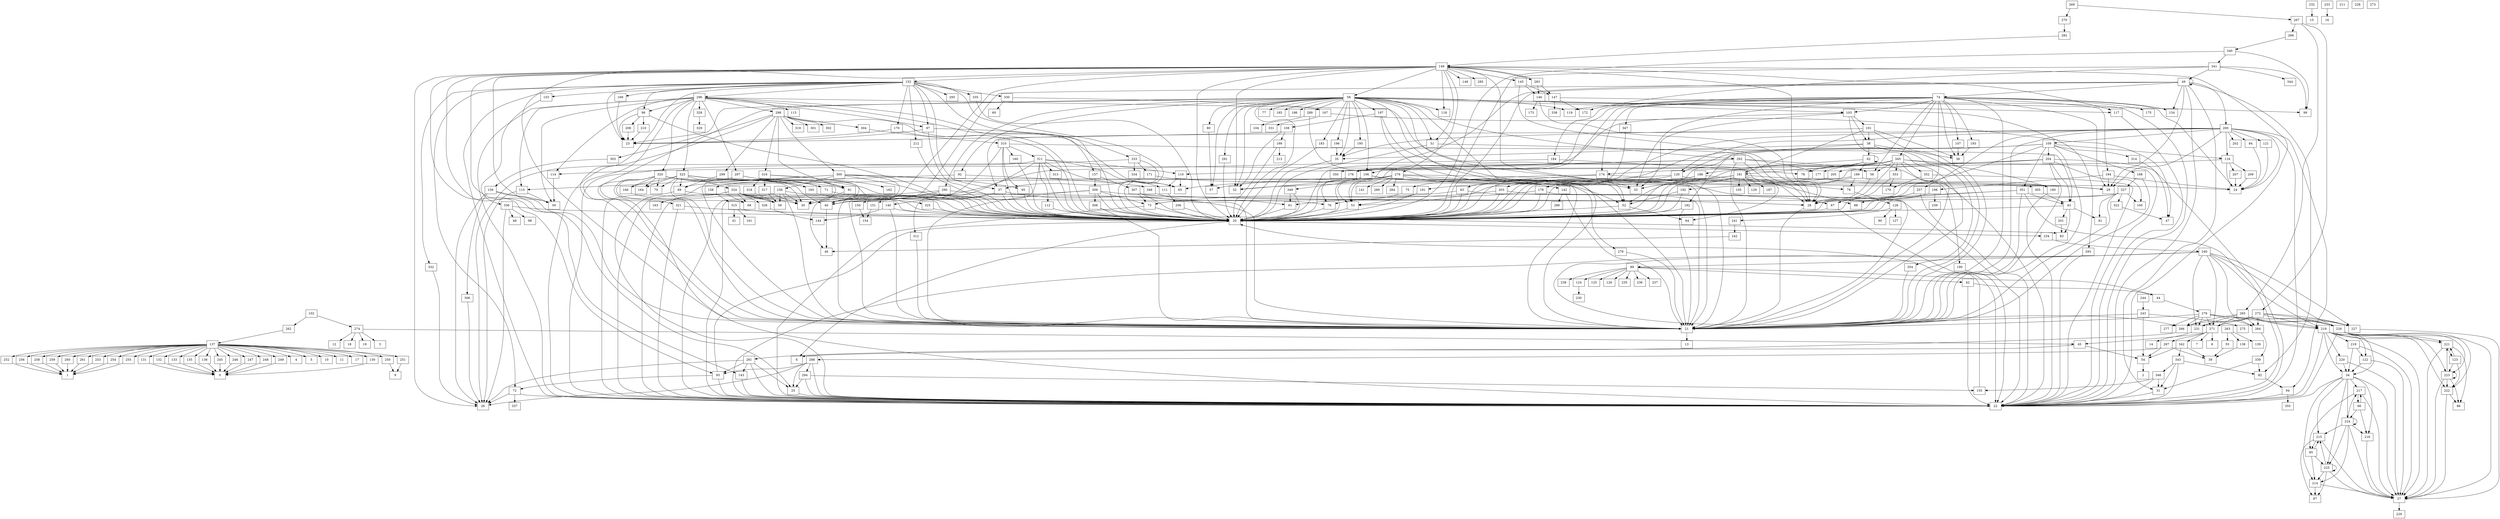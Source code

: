digraph "Call graph" {
node0 [shape=record, label="{0}"];
node1 [shape=record, label="{1}"];
node2 [shape=record, label="{2}"];
node3 [shape=record, label="{3}"];
node4 [shape=record, label="{4}"];
node5 [shape=record, label="{5}"];
node6 [shape=record, label="{6}"];
node7 [shape=record, label="{7}"];
node8 [shape=record, label="{8}"];
node9 [shape=record, label="{9}"];
node10 [shape=record, label="{10}"];
node11 [shape=record, label="{11}"];
node12 [shape=record, label="{12}"];
node13 [shape=record, label="{13}"];
node14 [shape=record, label="{14}"];
node15 [shape=record, label="{15}"];
node16 [shape=record, label="{16}"];
node17 [shape=record, label="{17}"];
node18 [shape=record, label="{18}"];
node19 [shape=record, label="{19}"];
node20 [shape=record, label="{20}"];
node21 [shape=record, label="{21}"];
node22 [shape=record, label="{22}"];
node23 [shape=record, label="{23}"];
node24 [shape=record, label="{24}"];
node25 [shape=record, label="{25}"];
node26 [shape=record, label="{26}"];
node27 [shape=record, label="{27}"];
node28 [shape=record, label="{28}"];
node29 [shape=record, label="{29}"];
node30 [shape=record, label="{30}"];
node31 [shape=record, label="{31}"];
node32 [shape=record, label="{32}"];
node33 [shape=record, label="{33}"];
node34 [shape=record, label="{34}"];
node35 [shape=record, label="{35}"];
node36 [shape=record, label="{36}"];
node37 [shape=record, label="{37}"];
node38 [shape=record, label="{38}"];
node39 [shape=record, label="{39}"];
node40 [shape=record, label="{40}"];
node41 [shape=record, label="{41}"];
node42 [shape=record, label="{42}"];
node43 [shape=record, label="{43}"];
node44 [shape=record, label="{44}"];
node45 [shape=record, label="{45}"];
node46 [shape=record, label="{46}"];
node47 [shape=record, label="{47}"];
node48 [shape=record, label="{48}"];
node49 [shape=record, label="{49}"];
node50 [shape=record, label="{50}"];
node51 [shape=record, label="{51}"];
node52 [shape=record, label="{52}"];
node53 [shape=record, label="{53}"];
node54 [shape=record, label="{54}"];
node55 [shape=record, label="{55}"];
node56 [shape=record, label="{56}"];
node57 [shape=record, label="{57}"];
node58 [shape=record, label="{58}"];
node59 [shape=record, label="{59}"];
node60 [shape=record, label="{60}"];
node61 [shape=record, label="{61}"];
node62 [shape=record, label="{62}"];
node63 [shape=record, label="{63}"];
node64 [shape=record, label="{64}"];
node65 [shape=record, label="{65}"];
node66 [shape=record, label="{66}"];
node67 [shape=record, label="{67}"];
node68 [shape=record, label="{68}"];
node69 [shape=record, label="{69}"];
node70 [shape=record, label="{70}"];
node71 [shape=record, label="{71}"];
node72 [shape=record, label="{72}"];
node73 [shape=record, label="{73}"];
node74 [shape=record, label="{74}"];
node75 [shape=record, label="{75}"];
node76 [shape=record, label="{76}"];
node77 [shape=record, label="{77}"];
node78 [shape=record, label="{78}"];
node79 [shape=record, label="{79}"];
node80 [shape=record, label="{80}"];
node81 [shape=record, label="{81}"];
node82 [shape=record, label="{82}"];
node83 [shape=record, label="{83}"];
node84 [shape=record, label="{84}"];
node85 [shape=record, label="{85}"];
node86 [shape=record, label="{86}"];
node87 [shape=record, label="{87}"];
node88 [shape=record, label="{88}"];
node89 [shape=record, label="{89}"];
node90 [shape=record, label="{90}"];
node91 [shape=record, label="{91}"];
node92 [shape=record, label="{92}"];
node93 [shape=record, label="{93}"];
node94 [shape=record, label="{94}"];
node95 [shape=record, label="{95}"];
node96 [shape=record, label="{96}"];
node97 [shape=record, label="{97}"];
node98 [shape=record, label="{98}"];
node99 [shape=record, label="{99}"];
node100 [shape=record, label="{100}"];
node101 [shape=record, label="{101}"];
node102 [shape=record, label="{102}"];
node103 [shape=record, label="{103}"];
node104 [shape=record, label="{104}"];
node105 [shape=record, label="{105}"];
node106 [shape=record, label="{106}"];
node107 [shape=record, label="{107}"];
node108 [shape=record, label="{108}"];
node109 [shape=record, label="{109}"];
node110 [shape=record, label="{110}"];
node111 [shape=record, label="{111}"];
node112 [shape=record, label="{112}"];
node113 [shape=record, label="{113}"];
node114 [shape=record, label="{114}"];
node115 [shape=record, label="{115}"];
node116 [shape=record, label="{116}"];
node117 [shape=record, label="{117}"];
node118 [shape=record, label="{118}"];
node119 [shape=record, label="{119}"];
node120 [shape=record, label="{120}"];
node121 [shape=record, label="{121}"];
node122 [shape=record, label="{122}"];
node123 [shape=record, label="{123}"];
node124 [shape=record, label="{124}"];
node125 [shape=record, label="{125}"];
node126 [shape=record, label="{126}"];
node127 [shape=record, label="{127}"];
node128 [shape=record, label="{128}"];
node129 [shape=record, label="{129}"];
node130 [shape=record, label="{130}"];
node131 [shape=record, label="{131}"];
node132 [shape=record, label="{132}"];
node133 [shape=record, label="{133}"];
node134 [shape=record, label="{134}"];
node135 [shape=record, label="{135}"];
node136 [shape=record, label="{136}"];
node137 [shape=record, label="{137}"];
node138 [shape=record, label="{138}"];
node139 [shape=record, label="{139}"];
node140 [shape=record, label="{140}"];
node141 [shape=record, label="{141}"];
node142 [shape=record, label="{142}"];
node143 [shape=record, label="{143}"];
node144 [shape=record, label="{144}"];
node145 [shape=record, label="{145}"];
node146 [shape=record, label="{146}"];
node147 [shape=record, label="{147}"];
node148 [shape=record, label="{148}"];
node149 [shape=record, label="{149}"];
node150 [shape=record, label="{150}"];
node151 [shape=record, label="{151}"];
node152 [shape=record, label="{152}"];
node153 [shape=record, label="{153}"];
node154 [shape=record, label="{154}"];
node155 [shape=record, label="{155}"];
node156 [shape=record, label="{156}"];
node157 [shape=record, label="{157}"];
node158 [shape=record, label="{158}"];
node159 [shape=record, label="{159}"];
node160 [shape=record, label="{160}"];
node161 [shape=record, label="{161}"];
node162 [shape=record, label="{162}"];
node163 [shape=record, label="{163}"];
node164 [shape=record, label="{164}"];
node165 [shape=record, label="{165}"];
node166 [shape=record, label="{166}"];
node167 [shape=record, label="{167}"];
node168 [shape=record, label="{168}"];
node169 [shape=record, label="{169}"];
node170 [shape=record, label="{170}"];
node171 [shape=record, label="{171}"];
node172 [shape=record, label="{172}"];
node173 [shape=record, label="{173}"];
node174 [shape=record, label="{174}"];
node175 [shape=record, label="{175}"];
node176 [shape=record, label="{176}"];
node177 [shape=record, label="{177}"];
node178 [shape=record, label="{178}"];
node179 [shape=record, label="{179}"];
node180 [shape=record, label="{180}"];
node181 [shape=record, label="{181}"];
node182 [shape=record, label="{182}"];
node183 [shape=record, label="{183}"];
node184 [shape=record, label="{184}"];
node185 [shape=record, label="{185}"];
node186 [shape=record, label="{186}"];
node187 [shape=record, label="{187}"];
node188 [shape=record, label="{188}"];
node189 [shape=record, label="{189}"];
node190 [shape=record, label="{190}"];
node191 [shape=record, label="{191}"];
node192 [shape=record, label="{192}"];
node193 [shape=record, label="{193}"];
node194 [shape=record, label="{194}"];
node195 [shape=record, label="{195}"];
node196 [shape=record, label="{196}"];
node197 [shape=record, label="{197}"];
node198 [shape=record, label="{198}"];
node199 [shape=record, label="{199}"];
node200 [shape=record, label="{200}"];
node201 [shape=record, label="{201}"];
node202 [shape=record, label="{202}"];
node203 [shape=record, label="{203}"];
node204 [shape=record, label="{204}"];
node205 [shape=record, label="{205}"];
node206 [shape=record, label="{206}"];
node207 [shape=record, label="{207}"];
node208 [shape=record, label="{208}"];
node209 [shape=record, label="{209}"];
node210 [shape=record, label="{210}"];
node211 [shape=record, label="{211}"];
node212 [shape=record, label="{212}"];
node213 [shape=record, label="{213}"];
node214 [shape=record, label="{214}"];
node215 [shape=record, label="{215}"];
node216 [shape=record, label="{216}"];
node217 [shape=record, label="{217}"];
node218 [shape=record, label="{218}"];
node219 [shape=record, label="{219}"];
node220 [shape=record, label="{220}"];
node221 [shape=record, label="{221}"];
node222 [shape=record, label="{222}"];
node223 [shape=record, label="{223}"];
node224 [shape=record, label="{224}"];
node225 [shape=record, label="{225}"];
node226 [shape=record, label="{226}"];
node227 [shape=record, label="{227}"];
node228 [shape=record, label="{228}"];
node229 [shape=record, label="{229}"];
node230 [shape=record, label="{230}"];
node231 [shape=record, label="{231}"];
node232 [shape=record, label="{232}"];
node233 [shape=record, label="{233}"];
node234 [shape=record, label="{234}"];
node235 [shape=record, label="{235}"];
node236 [shape=record, label="{236}"];
node237 [shape=record, label="{237}"];
node238 [shape=record, label="{238}"];
node239 [shape=record, label="{239}"];
node240 [shape=record, label="{240}"];
node241 [shape=record, label="{241}"];
node242 [shape=record, label="{242}"];
node243 [shape=record, label="{243}"];
node244 [shape=record, label="{244}"];
node245 [shape=record, label="{245}"];
node246 [shape=record, label="{246}"];
node247 [shape=record, label="{247}"];
node248 [shape=record, label="{248}"];
node249 [shape=record, label="{249}"];
node250 [shape=record, label="{250}"];
node251 [shape=record, label="{251}"];
node252 [shape=record, label="{252}"];
node253 [shape=record, label="{253}"];
node254 [shape=record, label="{254}"];
node255 [shape=record, label="{255}"];
node256 [shape=record, label="{256}"];
node257 [shape=record, label="{257}"];
node258 [shape=record, label="{258}"];
node259 [shape=record, label="{259}"];
node260 [shape=record, label="{260}"];
node261 [shape=record, label="{261}"];
node262 [shape=record, label="{262}"];
node263 [shape=record, label="{263}"];
node264 [shape=record, label="{264}"];
node265 [shape=record, label="{265}"];
node266 [shape=record, label="{266}"];
node267 [shape=record, label="{267}"];
node268 [shape=record, label="{268}"];
node269 [shape=record, label="{269}"];
node270 [shape=record, label="{270}"];
node271 [shape=record, label="{271}"];
node272 [shape=record, label="{272}"];
node273 [shape=record, label="{273}"];
node274 [shape=record, label="{274}"];
node275 [shape=record, label="{275}"];
node276 [shape=record, label="{276}"];
node277 [shape=record, label="{277}"];
node278 [shape=record, label="{278}"];
node279 [shape=record, label="{279}"];
node280 [shape=record, label="{280}"];
node281 [shape=record, label="{281}"];
node282 [shape=record, label="{282}"];
node283 [shape=record, label="{283}"];
node284 [shape=record, label="{284}"];
node285 [shape=record, label="{285}"];
node286 [shape=record, label="{286}"];
node287 [shape=record, label="{287}"];
node288 [shape=record, label="{288}"];
node289 [shape=record, label="{289}"];
node290 [shape=record, label="{290}"];
node291 [shape=record, label="{291}"];
node292 [shape=record, label="{292}"];
node293 [shape=record, label="{293}"];
node294 [shape=record, label="{294}"];
node295 [shape=record, label="{295}"];
node296 [shape=record, label="{296}"];
node297 [shape=record, label="{297}"];
node298 [shape=record, label="{298}"];
node299 [shape=record, label="{299}"];
node300 [shape=record, label="{300}"];
node301 [shape=record, label="{301}"];
node302 [shape=record, label="{302}"];
node303 [shape=record, label="{303}"];
node304 [shape=record, label="{304}"];
node305 [shape=record, label="{305}"];
node306 [shape=record, label="{306}"];
node307 [shape=record, label="{307}"];
node308 [shape=record, label="{308}"];
node309 [shape=record, label="{309}"];
node310 [shape=record, label="{310}"];
node311 [shape=record, label="{311}"];
node312 [shape=record, label="{312}"];
node313 [shape=record, label="{313}"];
node314 [shape=record, label="{314}"];
node315 [shape=record, label="{315}"];
node316 [shape=record, label="{316}"];
node317 [shape=record, label="{317}"];
node318 [shape=record, label="{318}"];
node319 [shape=record, label="{319}"];
node320 [shape=record, label="{320}"];
node321 [shape=record, label="{321}"];
node322 [shape=record, label="{322}"];
node323 [shape=record, label="{323}"];
node324 [shape=record, label="{324}"];
node325 [shape=record, label="{325}"];
node326 [shape=record, label="{326}"];
node327 [shape=record, label="{327}"];
node328 [shape=record, label="{328}"];
node329 [shape=record, label="{329}"];
node330 [shape=record, label="{330}"];
node331 [shape=record, label="{331}"];
node332 [shape=record, label="{332}"];
node333 [shape=record, label="{333}"];
node334 [shape=record, label="{334}"];
node335 [shape=record, label="{335}"];
node336 [shape=record, label="{336}"];
node337 [shape=record, label="{337}"];
node338 [shape=record, label="{338}"];
node339 [shape=record, label="{339}"];
node340 [shape=record, label="{340}"];
node341 [shape=record, label="{341}"];
node342 [shape=record, label="{342}"];
node343 [shape=record, label="{343}"];
node344 [shape=record, label="{344}"];
node345 [shape=record, label="{345}"];
node346 [shape=record, label="{346}"];
node347 [shape=record, label="{347}"];
node348 [shape=record, label="{348}"];
node349 [shape=record, label="{349}"];
node350 [shape=record, label="{350}"];
node351 [shape=record, label="{351}"];
node352 [shape=record, label="{352}"];
node353 [shape=record, label="{353}"];
node354 [shape=record, label="{354}"];
node355 [shape=record, label="{355}"];
node20 -> node6;

node20 -> node234;

node21 -> node13;

node25 -> node22;

node27 -> node229;

node28 -> node21;

node31 -> node22;

node34 -> node22;

node34 -> node27;

node34 -> node214;

node34 -> node215;

node34 -> node216;

node34 -> node217;

node34 -> node224;

node34 -> node225;

node35 -> node20;

node37 -> node20;

node37 -> node21;

node37 -> node140;

node37 -> node150;

node37 -> node151;

node38 -> node21;

node38 -> node35;

node38 -> node36;

node38 -> node62;

node38 -> node182;

node38 -> node354;

node40 -> node46;

node42 -> node22;

node42 -> node44;

node43 -> node20;

node43 -> node81;

node43 -> node83;

node43 -> node201;

node44 -> node276;

node45 -> node6;

node45 -> node54;

node49 -> node20;

node49 -> node22;

node49 -> node29;

node49 -> node31;

node49 -> node40;

node49 -> node49;

node49 -> node53;

node49 -> node74;

node49 -> node82;

node49 -> node134;

node49 -> node200;

node51 -> node20;

node51 -> node28;

node52 -> node20;

node52 -> node64;

node53 -> node20;

node54 -> node2;

node55 -> node39;

node56 -> node28;

node58 -> node20;

node58 -> node21;

node58 -> node22;

node58 -> node23;

node58 -> node32;

node58 -> node33;

node58 -> node35;

node58 -> node51;

node58 -> node52;

node58 -> node57;

node58 -> node77;

node58 -> node80;

node58 -> node92;

node58 -> node103;

node58 -> node106;

node58 -> node117;

node58 -> node118;

node58 -> node119;

node58 -> node183;

node58 -> node185;

node58 -> node186;

node58 -> node195;

node58 -> node196;

node58 -> node197;

node58 -> node289;

node58 -> node290;

node58 -> node291;

node58 -> node292;

node58 -> node293;

node61 -> node20;

node62 -> node22;

node62 -> node62;

node62 -> node78;

node62 -> node181;

node62 -> node188;

node62 -> node189;

node63 -> node20;

node63 -> node22;

node63 -> node40;

node66 -> node216;

node66 -> node217;

node66 -> node224;

node67 -> node20;

node67 -> node22;

node69 -> node20;

node69 -> node22;

node71 -> node20;

node72 -> node22;

node72 -> node26;

node72 -> node337;

node73 -> node20;

node73 -> node22;

node74 -> node21;

node74 -> node24;

node74 -> node28;

node74 -> node29;

node74 -> node33;

node74 -> node36;

node74 -> node53;

node74 -> node56;

node74 -> node103;

node74 -> node106;

node74 -> node107;

node74 -> node119;

node74 -> node134;

node74 -> node174;

node74 -> node175;

node74 -> node184;

node74 -> node193;

node74 -> node194;

node74 -> node345;

node74 -> node347;

node75 -> node61;

node76 -> node20;

node79 -> node128;

node80 -> node57;

node82 -> node94;

node84 -> node24;

node85 -> node214;

node85 -> node215;

node85 -> node225;

node89 -> node42;

node89 -> node44;

node89 -> node124;

node89 -> node125;

node89 -> node126;

node89 -> node235;

node89 -> node236;

node89 -> node237;

node89 -> node238;

node91 -> node46;

node92 -> node22;

node92 -> node348;

node93 -> node20;

node93 -> node22;

node93 -> node72;

node94 -> node22;

node94 -> node355;

node95 -> node20;

node96 -> node20;

node96 -> node23;

node96 -> node208;

node96 -> node210;

node97 -> node20;

node97 -> node23;

node97 -> node65;

node101 -> node21;

node101 -> node35;

node101 -> node36;

node101 -> node38;

node101 -> node181;

node102 -> node262;

node102 -> node274;

node103 -> node20;

node103 -> node21;

node103 -> node33;

node103 -> node38;

node103 -> node101;

node106 -> node20;

node106 -> node29;

node106 -> node32;

node106 -> node52;

node106 -> node53;

node107 -> node36;

node108 -> node23;

node108 -> node32;

node108 -> node199;

node109 -> node20;

node109 -> node21;

node109 -> node28;

node109 -> node116;

node109 -> node120;

node109 -> node168;

node109 -> node203;

node109 -> node204;

node109 -> node314;

node109 -> node351;

node110 -> node65;

node110 -> node111;

node111 -> node206;

node112 -> node20;

node114 -> node50;

node115 -> node26;

node115 -> node50;

node116 -> node20;

node116 -> node24;

node116 -> node207;

node116 -> node209;

node117 -> node22;

node120 -> node20;

node120 -> node24;

node120 -> node65;

node121 -> node24;

node122 -> node27;

node122 -> node34;

node123 -> node221;

node123 -> node222;

node123 -> node223;

node124 -> node230;

node128 -> node90;

node128 -> node127;

node128 -> node241;

node130 -> node0;

node131 -> node0;

node132 -> node0;

node133 -> node0;

node135 -> node0;

node136 -> node0;

node137 -> node4;

node137 -> node5;

node137 -> node10;

node137 -> node11;

node137 -> node17;

node137 -> node130;

node137 -> node131;

node137 -> node132;

node137 -> node133;

node137 -> node135;

node137 -> node136;

node137 -> node245;

node137 -> node246;

node137 -> node247;

node137 -> node248;

node137 -> node249;

node137 -> node250;

node137 -> node251;

node137 -> node252;

node137 -> node253;

node137 -> node254;

node137 -> node255;

node137 -> node256;

node137 -> node258;

node137 -> node259;

node137 -> node260;

node137 -> node261;

node138 -> node39;

node140 -> node20;

node140 -> node21;

node140 -> node144;

node142 -> node21;

node142 -> node286;

node143 -> node22;

node145 -> node28;

node145 -> node146;

node145 -> node147;

node146 -> node22;

node146 -> node28;

node146 -> node173;

node147 -> node99;

node147 -> node172;

node147 -> node338;

node149 -> node20;

node149 -> node21;

node149 -> node22;

node149 -> node25;

node149 -> node26;

node149 -> node28;

node149 -> node32;

node149 -> node40;

node149 -> node50;

node149 -> node51;

node149 -> node52;

node149 -> node58;

node149 -> node93;

node149 -> node117;

node149 -> node118;

node149 -> node143;

node149 -> node145;

node149 -> node148;

node149 -> node152;

node149 -> node279;

node149 -> node283;

node149 -> node285;

node150 -> node154;

node151 -> node154;

node152 -> node20;

node152 -> node21;

node152 -> node22;

node152 -> node23;

node152 -> node37;

node152 -> node72;

node152 -> node96;

node152 -> node97;

node152 -> node153;

node152 -> node169;

node152 -> node170;

node152 -> node212;

node152 -> node295;

node152 -> node296;

node152 -> node330;

node152 -> node332;

node152 -> node333;

node152 -> node335;

node153 -> node336;

node155 -> node20;

node156 -> node20;

node156 -> node21;

node156 -> node22;

node156 -> node30;

node156 -> node59;

node157 -> node307;

node157 -> node309;

node158 -> node315;

node159 -> node21;

node159 -> node26;

node159 -> node50;

node159 -> node306;

node160 -> node20;

node165 -> node20;

node166 -> node59;

node167 -> node47;

node167 -> node331;

node168 -> node21;

node168 -> node327;

node169 -> node23;

node170 -> node20;

node170 -> node23;

node171 -> node37;

node171 -> node67;

node174 -> node21;

node174 -> node63;

node174 -> node75;

node176 -> node20;

node176 -> node76;

node177 -> node178;

node177 -> node180;

node178 -> node20;

node178 -> node21;

node178 -> node76;

node180 -> node22;

node181 -> node20;

node181 -> node29;

node181 -> node32;

node181 -> node33;

node181 -> node52;

node181 -> node53;

node181 -> node64;

node181 -> node88;

node181 -> node105;

node181 -> node129;

node181 -> node187;

node182 -> node20;

node182 -> node21;

node183 -> node20;

node184 -> node40;

node184 -> node78;

node188 -> node20;

node188 -> node79;

node188 -> node191;

node189 -> node20;

node189 -> node79;

node189 -> node190;

node189 -> node192;

node190 -> node22;

node191 -> node20;

node191 -> node53;

node192 -> node20;

node192 -> node52;

node193 -> node36;

node194 -> node24;

node194 -> node29;

node194 -> node198;

node195 -> node35;

node196 -> node35;

node197 -> node21;

node197 -> node33;

node197 -> node108;

node198 -> node20;

node198 -> node88;

node198 -> node239;

node199 -> node20;

node199 -> node213;

node200 -> node20;

node200 -> node21;

node200 -> node22;

node200 -> node24;

node200 -> node29;

node200 -> node37;

node200 -> node84;

node200 -> node94;

node200 -> node109;

node200 -> node116;

node200 -> node120;

node200 -> node121;

node200 -> node202;

node200 -> node257;

node201 -> node83;

node203 -> node20;

node203 -> node21;

node203 -> node73;

node204 -> node21;

node204 -> node22;

node204 -> node43;

node204 -> node100;

node204 -> node110;

node204 -> node114;

node204 -> node205;

node205 -> node20;

node206 -> node20;

node207 -> node24;

node208 -> node23;

node209 -> node24;

node210 -> node23;

node212 -> node20;

node214 -> node27;

node214 -> node87;

node215 -> node27;

node215 -> node85;

node215 -> node87;

node216 -> node27;

node217 -> node27;

node217 -> node66;

node217 -> node85;

node218 -> node27;

node218 -> node34;

node218 -> node122;

node219 -> node22;

node219 -> node27;

node219 -> node34;

node219 -> node122;

node219 -> node218;

node219 -> node220;

node219 -> node221;

node219 -> node222;

node219 -> node223;

node220 -> node27;

node220 -> node34;

node221 -> node27;

node221 -> node86;

node221 -> node123;

node222 -> node27;

node222 -> node86;

node223 -> node27;

node223 -> node86;

node223 -> node221;

node223 -> node222;

node223 -> node223;

node224 -> node27;

node224 -> node214;

node224 -> node215;

node224 -> node216;

node224 -> node217;

node224 -> node224;

node224 -> node225;

node225 -> node27;

node225 -> node87;

node225 -> node214;

node225 -> node215;

node225 -> node225;

node226 -> node22;

node226 -> node27;

node226 -> node34;

node226 -> node221;

node226 -> node222;

node226 -> node223;

node227 -> node27;

node231 -> node14;

node232 -> node15;

node233 -> node16;

node234 -> node240;

node240 -> node22;

node240 -> node89;

node240 -> node219;

node240 -> node226;

node240 -> node227;

node240 -> node231;

node240 -> node264;

node240 -> node266;

node240 -> node271;

node241 -> node242;

node242 -> node46;

node243 -> node21;

node243 -> node54;

node243 -> node275;

node244 -> node243;

node245 -> node0;

node246 -> node0;

node247 -> node0;

node248 -> node0;

node249 -> node0;

node250 -> node9;

node251 -> node9;

node252 -> node1;

node253 -> node1;

node254 -> node1;

node255 -> node1;

node256 -> node1;

node257 -> node20;

node257 -> node22;

node257 -> node67;

node258 -> node1;

node259 -> node1;

node260 -> node1;

node261 -> node1;

node262 -> node137;

node263 -> node55;

node263 -> node138;

node263 -> node139;

node264 -> node339;

node265 -> node219;

node265 -> node226;

node265 -> node227;

node265 -> node231;

node265 -> node264;

node265 -> node266;

node265 -> node271;

node266 -> node281;

node267 -> node265;

node267 -> node268;

node267 -> node272;

node268 -> node340;

node269 -> node267;

node269 -> node270;

node270 -> node282;

node271 -> node7;

node271 -> node8;

node271 -> node45;

node271 -> node287;

node271 -> node342;

node272 -> node219;

node272 -> node226;

node272 -> node227;

node272 -> node231;

node272 -> node264;

node272 -> node266;

node272 -> node271;

node274 -> node3;

node274 -> node12;

node274 -> node18;

node274 -> node19;

node274 -> node45;

node276 -> node21;

node276 -> node219;

node276 -> node226;

node276 -> node227;

node276 -> node231;

node276 -> node264;

node276 -> node266;

node276 -> node271;

node276 -> node277;

node278 -> node21;

node279 -> node21;

node279 -> node57;

node279 -> node68;

node279 -> node141;

node279 -> node142;

node279 -> node278;

node279 -> node280;

node279 -> node284;

node279 -> node349;

node281 -> node22;

node281 -> node25;

node281 -> node26;

node281 -> node93;

node281 -> node143;

node282 -> node149;

node283 -> node146;

node283 -> node147;

node283 -> node149;

node287 -> node39;

node287 -> node54;

node287 -> node288;

node288 -> node22;

node288 -> node25;

node288 -> node26;

node288 -> node93;

node288 -> node294;

node289 -> node21;

node289 -> node104;

node290 -> node21;

node290 -> node22;

node290 -> node40;

node291 -> node20;

node292 -> node21;

node292 -> node28;

node292 -> node56;

node292 -> node176;

node292 -> node177;

node292 -> node350;

node293 -> node22;

node294 -> node22;

node294 -> node25;

node294 -> node155;

node296 -> node20;

node296 -> node21;

node296 -> node22;

node296 -> node28;

node296 -> node50;

node296 -> node96;

node296 -> node97;

node296 -> node113;

node296 -> node114;

node296 -> node115;

node296 -> node157;

node296 -> node297;

node296 -> node298;

node296 -> node320;

node296 -> node323;

node296 -> node328;

node297 -> node21;

node297 -> node40;

node297 -> node91;

node297 -> node115;

node298 -> node20;

node298 -> node22;

node298 -> node91;

node298 -> node299;

node298 -> node300;

node298 -> node301;

node298 -> node302;

node298 -> node303;

node298 -> node304;

node298 -> node316;

node298 -> node319;

node299 -> node30;

node299 -> node69;

node300 -> node20;

node300 -> node30;

node300 -> node69;

node300 -> node95;

node300 -> node156;

node300 -> node158;

node300 -> node305;

node303 -> node159;

node304 -> node310;

node305 -> node43;

node306 -> node26;

node307 -> node20;

node307 -> node28;

node307 -> node73;

node308 -> node20;

node308 -> node21;

node309 -> node20;

node309 -> node21;

node309 -> node22;

node309 -> node28;

node309 -> node73;

node309 -> node308;

node310 -> node20;

node310 -> node21;

node310 -> node43;

node310 -> node95;

node310 -> node160;

node310 -> node311;

node311 -> node20;

node311 -> node21;

node311 -> node26;

node311 -> node65;

node311 -> node110;

node311 -> node111;

node311 -> node112;

node311 -> node312;

node311 -> node313;

node312 -> node21;

node313 -> node20;

node314 -> node47;

node315 -> node41;

node315 -> node83;

node315 -> node161;

node316 -> node30;

node316 -> node162;

node316 -> node317;

node316 -> node318;

node317 -> node30;

node317 -> node59;

node318 -> node59;

node320 -> node21;

node320 -> node30;

node320 -> node40;

node320 -> node68;

node320 -> node70;

node320 -> node71;

node320 -> node91;

node320 -> node164;

node320 -> node165;

node320 -> node166;

node320 -> node321;

node321 -> node20;

node321 -> node22;

node322 -> node47;

node323 -> node20;

node323 -> node21;

node323 -> node69;

node323 -> node70;

node323 -> node71;

node323 -> node164;

node323 -> node165;

node323 -> node166;

node323 -> node324;

node324 -> node20;

node324 -> node22;

node324 -> node30;

node324 -> node59;

node324 -> node68;

node324 -> node76;

node324 -> node163;

node324 -> node325;

node324 -> node326;

node325 -> node20;

node326 -> node144;

node327 -> node20;

node327 -> node21;

node327 -> node73;

node327 -> node81;

node327 -> node100;

node327 -> node322;

node328 -> node329;

node330 -> node60;

node330 -> node167;

node332 -> node26;

node333 -> node20;

node333 -> node22;

node333 -> node171;

node333 -> node334;

node335 -> node20;

node336 -> node20;

node336 -> node26;

node336 -> node48;

node336 -> node98;

node339 -> node31;

node339 -> node82;

node340 -> node20;

node340 -> node99;

node340 -> node341;

node341 -> node20;

node341 -> node49;

node341 -> node99;

node341 -> node172;

node341 -> node344;

node342 -> node39;

node342 -> node54;

node342 -> node343;

node343 -> node22;

node343 -> node31;

node343 -> node82;

node343 -> node346;

node345 -> node21;

node345 -> node22;

node345 -> node28;

node345 -> node56;

node345 -> node78;

node345 -> node174;

node345 -> node176;

node345 -> node177;

node345 -> node178;

node345 -> node180;

node345 -> node352;

node345 -> node353;

node346 -> node22;

node346 -> node31;

node346 -> node155;

node347 -> node20;

node348 -> node61;

node349 -> node20;

node349 -> node61;

node351 -> node20;

node351 -> node21;

node351 -> node22;

node351 -> node28;

node351 -> node43;

node352 -> node22;

node352 -> node179;

node353 -> node20;

node353 -> node179;

node354 -> node21;

}